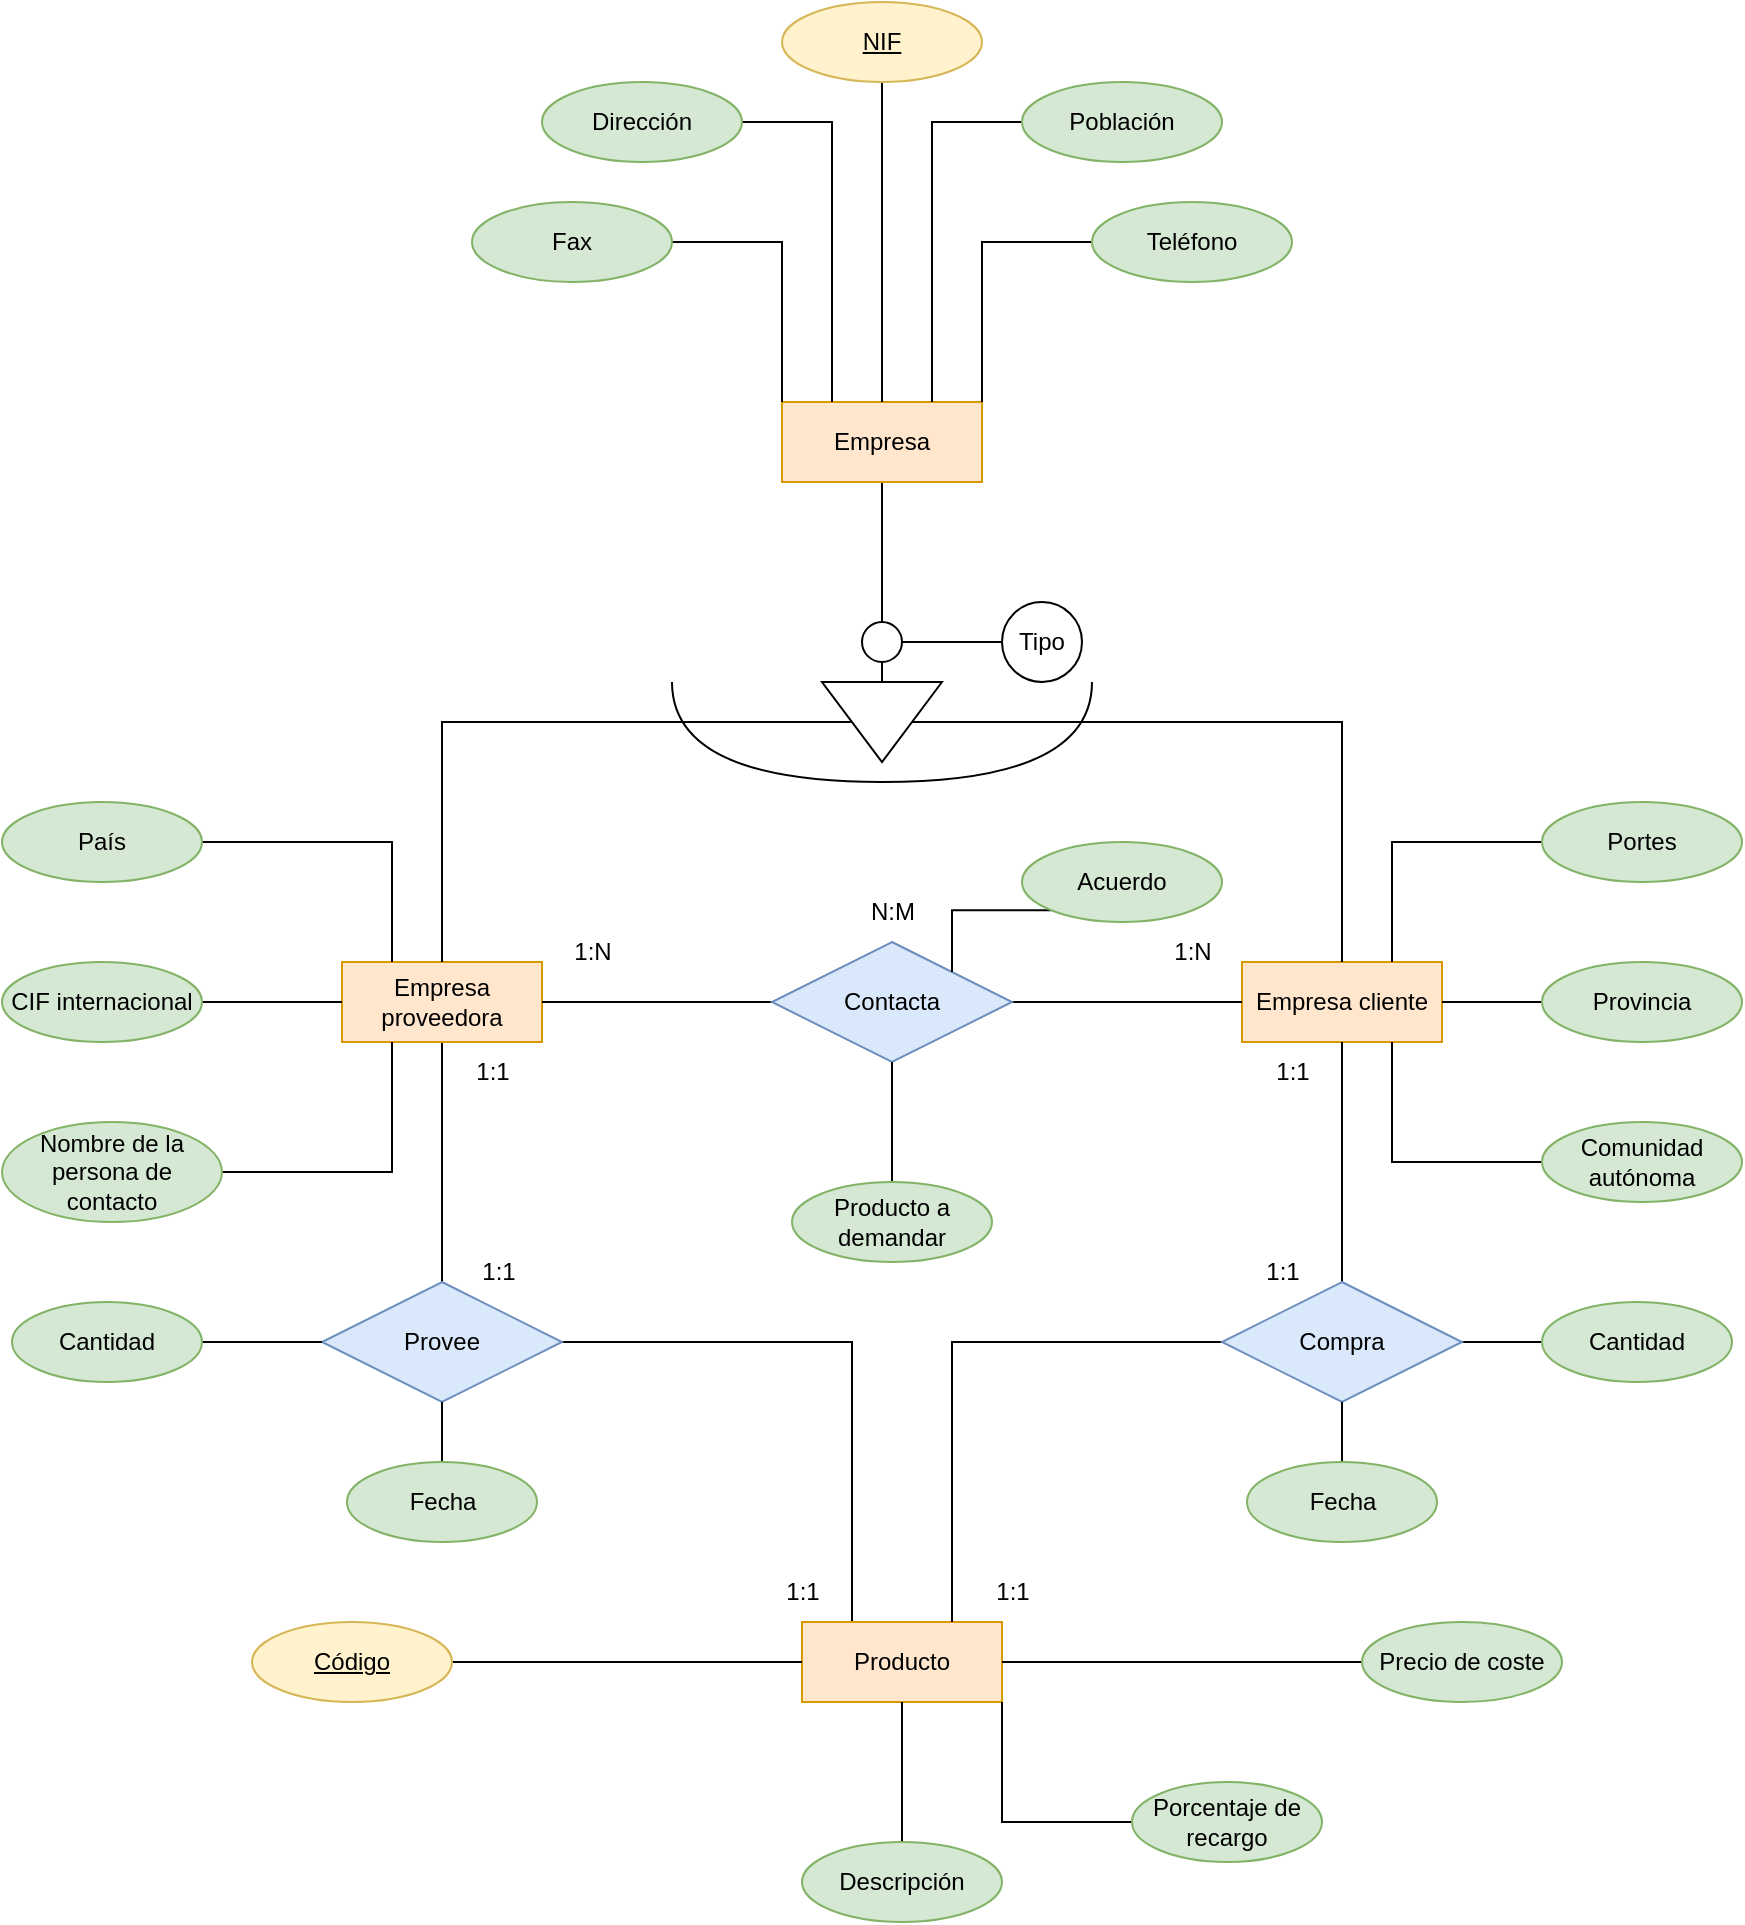 <mxfile version="22.0.4" type="github">
  <diagram name="Page-1" id="SQlHLi2nuaAuHMBrgde0">
    <mxGraphModel dx="2537" dy="935" grid="1" gridSize="10" guides="1" tooltips="1" connect="1" arrows="1" fold="1" page="1" pageScale="1" pageWidth="850" pageHeight="1100" math="0" shadow="0">
      <root>
        <mxCell id="0" />
        <mxCell id="1" parent="0" />
        <mxCell id="tVb-DyFpI8IVHa5KmUKs-52" style="edgeStyle=orthogonalEdgeStyle;rounded=0;orthogonalLoop=1;jettySize=auto;html=1;endArrow=none;endFill=0;" edge="1" parent="1" source="tVb-DyFpI8IVHa5KmUKs-2" target="tVb-DyFpI8IVHa5KmUKs-7">
          <mxGeometry relative="1" as="geometry" />
        </mxCell>
        <mxCell id="tVb-DyFpI8IVHa5KmUKs-2" value="Empresa proveedora" style="whiteSpace=wrap;html=1;align=center;fillColor=#ffe6cc;strokeColor=#d79b00;" vertex="1" parent="1">
          <mxGeometry x="80" y="700" width="100" height="40" as="geometry" />
        </mxCell>
        <mxCell id="tVb-DyFpI8IVHa5KmUKs-3" value="Empresa cliente" style="whiteSpace=wrap;html=1;align=center;fillColor=#ffe6cc;strokeColor=#d79b00;" vertex="1" parent="1">
          <mxGeometry x="530" y="700" width="100" height="40" as="geometry" />
        </mxCell>
        <mxCell id="tVb-DyFpI8IVHa5KmUKs-54" style="edgeStyle=orthogonalEdgeStyle;rounded=0;orthogonalLoop=1;jettySize=auto;html=1;entryX=0.25;entryY=0;entryDx=0;entryDy=0;endArrow=none;endFill=0;" edge="1" parent="1" source="tVb-DyFpI8IVHa5KmUKs-7" target="tVb-DyFpI8IVHa5KmUKs-53">
          <mxGeometry relative="1" as="geometry" />
        </mxCell>
        <mxCell id="tVb-DyFpI8IVHa5KmUKs-7" value="Provee" style="shape=rhombus;perimeter=rhombusPerimeter;whiteSpace=wrap;html=1;align=center;fillColor=#dae8fc;strokeColor=#6c8ebf;" vertex="1" parent="1">
          <mxGeometry x="70" y="860" width="120" height="60" as="geometry" />
        </mxCell>
        <mxCell id="tVb-DyFpI8IVHa5KmUKs-20" style="edgeStyle=orthogonalEdgeStyle;rounded=0;orthogonalLoop=1;jettySize=auto;html=1;entryX=0;entryY=0.5;entryDx=0;entryDy=0;endArrow=none;endFill=0;" edge="1" parent="1" source="tVb-DyFpI8IVHa5KmUKs-16" target="tVb-DyFpI8IVHa5KmUKs-18">
          <mxGeometry relative="1" as="geometry" />
        </mxCell>
        <mxCell id="tVb-DyFpI8IVHa5KmUKs-16" value="Empresa" style="whiteSpace=wrap;html=1;align=center;fillColor=#ffe6cc;strokeColor=#d79b00;" vertex="1" parent="1">
          <mxGeometry x="300" y="420" width="100" height="40" as="geometry" />
        </mxCell>
        <mxCell id="tVb-DyFpI8IVHa5KmUKs-17" value="" style="ellipse;whiteSpace=wrap;html=1;aspect=fixed;" vertex="1" parent="1">
          <mxGeometry x="340" y="530" width="20" height="20" as="geometry" />
        </mxCell>
        <mxCell id="tVb-DyFpI8IVHa5KmUKs-23" style="edgeStyle=orthogonalEdgeStyle;rounded=0;orthogonalLoop=1;jettySize=auto;html=1;exitX=0.5;exitY=1;exitDx=0;exitDy=0;endArrow=none;endFill=0;" edge="1" parent="1" source="tVb-DyFpI8IVHa5KmUKs-18" target="tVb-DyFpI8IVHa5KmUKs-2">
          <mxGeometry relative="1" as="geometry" />
        </mxCell>
        <mxCell id="tVb-DyFpI8IVHa5KmUKs-24" style="edgeStyle=orthogonalEdgeStyle;rounded=0;orthogonalLoop=1;jettySize=auto;html=1;exitX=0.5;exitY=0;exitDx=0;exitDy=0;entryX=0.5;entryY=0;entryDx=0;entryDy=0;endArrow=none;endFill=0;" edge="1" parent="1" source="tVb-DyFpI8IVHa5KmUKs-18" target="tVb-DyFpI8IVHa5KmUKs-3">
          <mxGeometry relative="1" as="geometry" />
        </mxCell>
        <mxCell id="tVb-DyFpI8IVHa5KmUKs-18" value="" style="triangle;whiteSpace=wrap;html=1;direction=south;rotation=0;" vertex="1" parent="1">
          <mxGeometry x="320" y="560" width="60" height="40" as="geometry" />
        </mxCell>
        <mxCell id="tVb-DyFpI8IVHa5KmUKs-25" value="" style="shape=requiredInterface;html=1;verticalLabelPosition=bottom;sketch=0;direction=south;" vertex="1" parent="1">
          <mxGeometry x="245" y="560" width="210" height="50" as="geometry" />
        </mxCell>
        <mxCell id="tVb-DyFpI8IVHa5KmUKs-28" style="edgeStyle=orthogonalEdgeStyle;rounded=0;orthogonalLoop=1;jettySize=auto;html=1;entryX=0.5;entryY=0;entryDx=0;entryDy=0;endArrow=none;endFill=0;" edge="1" parent="1" source="tVb-DyFpI8IVHa5KmUKs-26" target="tVb-DyFpI8IVHa5KmUKs-16">
          <mxGeometry relative="1" as="geometry" />
        </mxCell>
        <mxCell id="tVb-DyFpI8IVHa5KmUKs-26" value="NIF" style="whiteSpace=wrap;html=1;align=center;shape=ellipse;perimeter=ellipsePerimeter;fontStyle=4;fillColor=#fff2cc;strokeColor=#d6b656;" vertex="1" parent="1">
          <mxGeometry x="300" y="220" width="100" height="40" as="geometry" />
        </mxCell>
        <mxCell id="tVb-DyFpI8IVHa5KmUKs-29" style="edgeStyle=orthogonalEdgeStyle;rounded=0;orthogonalLoop=1;jettySize=auto;html=1;entryX=0.25;entryY=0;entryDx=0;entryDy=0;endArrow=none;endFill=0;" edge="1" parent="1" source="tVb-DyFpI8IVHa5KmUKs-27" target="tVb-DyFpI8IVHa5KmUKs-16">
          <mxGeometry relative="1" as="geometry" />
        </mxCell>
        <mxCell id="tVb-DyFpI8IVHa5KmUKs-27" value="Dirección" style="ellipse;whiteSpace=wrap;html=1;align=center;fillColor=#d5e8d4;strokeColor=#82b366;" vertex="1" parent="1">
          <mxGeometry x="180" y="260" width="100" height="40" as="geometry" />
        </mxCell>
        <mxCell id="tVb-DyFpI8IVHa5KmUKs-33" style="edgeStyle=orthogonalEdgeStyle;rounded=0;orthogonalLoop=1;jettySize=auto;html=1;entryX=0.75;entryY=0;entryDx=0;entryDy=0;endArrow=none;endFill=0;" edge="1" parent="1" source="tVb-DyFpI8IVHa5KmUKs-31" target="tVb-DyFpI8IVHa5KmUKs-16">
          <mxGeometry relative="1" as="geometry" />
        </mxCell>
        <mxCell id="tVb-DyFpI8IVHa5KmUKs-31" value="Población" style="ellipse;whiteSpace=wrap;html=1;align=center;fillColor=#d5e8d4;strokeColor=#82b366;" vertex="1" parent="1">
          <mxGeometry x="420" y="260" width="100" height="40" as="geometry" />
        </mxCell>
        <mxCell id="tVb-DyFpI8IVHa5KmUKs-37" style="edgeStyle=orthogonalEdgeStyle;rounded=0;orthogonalLoop=1;jettySize=auto;html=1;entryX=1;entryY=0;entryDx=0;entryDy=0;endArrow=none;endFill=0;" edge="1" parent="1" source="tVb-DyFpI8IVHa5KmUKs-34" target="tVb-DyFpI8IVHa5KmUKs-16">
          <mxGeometry relative="1" as="geometry" />
        </mxCell>
        <mxCell id="tVb-DyFpI8IVHa5KmUKs-34" value="Teléfono" style="ellipse;whiteSpace=wrap;html=1;align=center;fillColor=#d5e8d4;strokeColor=#82b366;" vertex="1" parent="1">
          <mxGeometry x="455" y="320" width="100" height="40" as="geometry" />
        </mxCell>
        <mxCell id="tVb-DyFpI8IVHa5KmUKs-36" style="edgeStyle=orthogonalEdgeStyle;rounded=0;orthogonalLoop=1;jettySize=auto;html=1;entryX=0;entryY=0;entryDx=0;entryDy=0;endArrow=none;endFill=0;" edge="1" parent="1" source="tVb-DyFpI8IVHa5KmUKs-35" target="tVb-DyFpI8IVHa5KmUKs-16">
          <mxGeometry relative="1" as="geometry" />
        </mxCell>
        <mxCell id="tVb-DyFpI8IVHa5KmUKs-35" value="Fax" style="ellipse;whiteSpace=wrap;html=1;align=center;fillColor=#d5e8d4;strokeColor=#82b366;" vertex="1" parent="1">
          <mxGeometry x="145" y="320" width="100" height="40" as="geometry" />
        </mxCell>
        <mxCell id="tVb-DyFpI8IVHa5KmUKs-39" style="edgeStyle=orthogonalEdgeStyle;rounded=0;orthogonalLoop=1;jettySize=auto;html=1;entryX=1;entryY=0.5;entryDx=0;entryDy=0;endArrow=none;endFill=0;" edge="1" parent="1" source="tVb-DyFpI8IVHa5KmUKs-38" target="tVb-DyFpI8IVHa5KmUKs-3">
          <mxGeometry relative="1" as="geometry" />
        </mxCell>
        <mxCell id="tVb-DyFpI8IVHa5KmUKs-38" value="Provincia" style="ellipse;whiteSpace=wrap;html=1;align=center;fillColor=#d5e8d4;strokeColor=#82b366;" vertex="1" parent="1">
          <mxGeometry x="680" y="700" width="100" height="40" as="geometry" />
        </mxCell>
        <mxCell id="tVb-DyFpI8IVHa5KmUKs-41" style="edgeStyle=orthogonalEdgeStyle;rounded=0;orthogonalLoop=1;jettySize=auto;html=1;entryX=0.75;entryY=1;entryDx=0;entryDy=0;endArrow=none;endFill=0;" edge="1" parent="1" source="tVb-DyFpI8IVHa5KmUKs-40" target="tVb-DyFpI8IVHa5KmUKs-3">
          <mxGeometry relative="1" as="geometry" />
        </mxCell>
        <mxCell id="tVb-DyFpI8IVHa5KmUKs-40" value="&lt;div&gt;Comunidad autónoma&lt;/div&gt;" style="ellipse;whiteSpace=wrap;html=1;align=center;fillColor=#d5e8d4;strokeColor=#82b366;" vertex="1" parent="1">
          <mxGeometry x="680" y="780" width="100" height="40" as="geometry" />
        </mxCell>
        <mxCell id="tVb-DyFpI8IVHa5KmUKs-45" style="edgeStyle=orthogonalEdgeStyle;rounded=0;orthogonalLoop=1;jettySize=auto;html=1;entryX=0.75;entryY=0;entryDx=0;entryDy=0;endArrow=none;endFill=0;" edge="1" parent="1" source="tVb-DyFpI8IVHa5KmUKs-44" target="tVb-DyFpI8IVHa5KmUKs-3">
          <mxGeometry relative="1" as="geometry" />
        </mxCell>
        <mxCell id="tVb-DyFpI8IVHa5KmUKs-44" value="Portes" style="ellipse;whiteSpace=wrap;html=1;align=center;fillColor=#d5e8d4;strokeColor=#82b366;" vertex="1" parent="1">
          <mxGeometry x="680" y="620" width="100" height="40" as="geometry" />
        </mxCell>
        <mxCell id="tVb-DyFpI8IVHa5KmUKs-47" style="edgeStyle=orthogonalEdgeStyle;rounded=0;orthogonalLoop=1;jettySize=auto;html=1;entryX=0.25;entryY=0;entryDx=0;entryDy=0;endArrow=none;endFill=0;" edge="1" parent="1" source="tVb-DyFpI8IVHa5KmUKs-46" target="tVb-DyFpI8IVHa5KmUKs-2">
          <mxGeometry relative="1" as="geometry" />
        </mxCell>
        <mxCell id="tVb-DyFpI8IVHa5KmUKs-46" value="País" style="ellipse;whiteSpace=wrap;html=1;align=center;fillColor=#d5e8d4;strokeColor=#82b366;" vertex="1" parent="1">
          <mxGeometry x="-90" y="620" width="100" height="40" as="geometry" />
        </mxCell>
        <mxCell id="tVb-DyFpI8IVHa5KmUKs-49" style="edgeStyle=orthogonalEdgeStyle;rounded=0;orthogonalLoop=1;jettySize=auto;html=1;endArrow=none;endFill=0;" edge="1" parent="1" source="tVb-DyFpI8IVHa5KmUKs-48" target="tVb-DyFpI8IVHa5KmUKs-2">
          <mxGeometry relative="1" as="geometry" />
        </mxCell>
        <mxCell id="tVb-DyFpI8IVHa5KmUKs-48" value="CIF internacional" style="ellipse;whiteSpace=wrap;html=1;align=center;fillColor=#d5e8d4;strokeColor=#82b366;" vertex="1" parent="1">
          <mxGeometry x="-90" y="700" width="100" height="40" as="geometry" />
        </mxCell>
        <mxCell id="tVb-DyFpI8IVHa5KmUKs-51" style="edgeStyle=orthogonalEdgeStyle;rounded=0;orthogonalLoop=1;jettySize=auto;html=1;entryX=0.25;entryY=1;entryDx=0;entryDy=0;endArrow=none;endFill=0;" edge="1" parent="1" source="tVb-DyFpI8IVHa5KmUKs-50" target="tVb-DyFpI8IVHa5KmUKs-2">
          <mxGeometry relative="1" as="geometry" />
        </mxCell>
        <mxCell id="tVb-DyFpI8IVHa5KmUKs-50" value="Nombre de la persona de contacto" style="ellipse;whiteSpace=wrap;html=1;align=center;fillColor=#d5e8d4;strokeColor=#82b366;" vertex="1" parent="1">
          <mxGeometry x="-90" y="780" width="110" height="50" as="geometry" />
        </mxCell>
        <mxCell id="tVb-DyFpI8IVHa5KmUKs-53" value="Producto" style="whiteSpace=wrap;html=1;align=center;fillColor=#ffe6cc;strokeColor=#d79b00;" vertex="1" parent="1">
          <mxGeometry x="310" y="1030" width="100" height="40" as="geometry" />
        </mxCell>
        <mxCell id="tVb-DyFpI8IVHa5KmUKs-56" style="edgeStyle=orthogonalEdgeStyle;rounded=0;orthogonalLoop=1;jettySize=auto;html=1;entryX=0;entryY=0.5;entryDx=0;entryDy=0;endArrow=none;endFill=0;" edge="1" parent="1" source="tVb-DyFpI8IVHa5KmUKs-55" target="tVb-DyFpI8IVHa5KmUKs-53">
          <mxGeometry relative="1" as="geometry" />
        </mxCell>
        <mxCell id="tVb-DyFpI8IVHa5KmUKs-55" value="Código" style="whiteSpace=wrap;html=1;align=center;fillColor=#fff2cc;strokeColor=#d6b656;shape=ellipse;perimeter=ellipsePerimeter;fontStyle=4;" vertex="1" parent="1">
          <mxGeometry x="35" y="1030" width="100" height="40" as="geometry" />
        </mxCell>
        <mxCell id="tVb-DyFpI8IVHa5KmUKs-58" style="edgeStyle=orthogonalEdgeStyle;rounded=0;orthogonalLoop=1;jettySize=auto;html=1;entryX=0.5;entryY=1;entryDx=0;entryDy=0;endArrow=none;endFill=0;" edge="1" parent="1" source="tVb-DyFpI8IVHa5KmUKs-57" target="tVb-DyFpI8IVHa5KmUKs-53">
          <mxGeometry relative="1" as="geometry" />
        </mxCell>
        <mxCell id="tVb-DyFpI8IVHa5KmUKs-57" value="Descripción" style="ellipse;whiteSpace=wrap;html=1;align=center;fillColor=#d5e8d4;strokeColor=#82b366;" vertex="1" parent="1">
          <mxGeometry x="310" y="1140" width="100" height="40" as="geometry" />
        </mxCell>
        <mxCell id="tVb-DyFpI8IVHa5KmUKs-60" style="edgeStyle=orthogonalEdgeStyle;rounded=0;orthogonalLoop=1;jettySize=auto;html=1;entryX=1;entryY=0.5;entryDx=0;entryDy=0;endArrow=none;endFill=0;" edge="1" parent="1" source="tVb-DyFpI8IVHa5KmUKs-59" target="tVb-DyFpI8IVHa5KmUKs-53">
          <mxGeometry relative="1" as="geometry">
            <mxPoint x="520" y="1050" as="targetPoint" />
          </mxGeometry>
        </mxCell>
        <mxCell id="tVb-DyFpI8IVHa5KmUKs-59" value="Precio de coste" style="ellipse;whiteSpace=wrap;html=1;align=center;fillColor=#d5e8d4;strokeColor=#82b366;" vertex="1" parent="1">
          <mxGeometry x="590" y="1030" width="100" height="40" as="geometry" />
        </mxCell>
        <mxCell id="tVb-DyFpI8IVHa5KmUKs-61" value="1:1" style="text;html=1;align=center;verticalAlign=middle;resizable=0;points=[];autosize=1;strokeColor=none;fillColor=none;" vertex="1" parent="1">
          <mxGeometry x="290" y="1000" width="40" height="30" as="geometry" />
        </mxCell>
        <mxCell id="tVb-DyFpI8IVHa5KmUKs-62" value="1:1" style="text;html=1;align=center;verticalAlign=middle;resizable=0;points=[];autosize=1;strokeColor=none;fillColor=none;" vertex="1" parent="1">
          <mxGeometry x="135" y="740" width="40" height="30" as="geometry" />
        </mxCell>
        <mxCell id="tVb-DyFpI8IVHa5KmUKs-63" value="1:1" style="text;html=1;align=center;verticalAlign=middle;resizable=0;points=[];autosize=1;strokeColor=none;fillColor=none;" vertex="1" parent="1">
          <mxGeometry x="137.5" y="840" width="40" height="30" as="geometry" />
        </mxCell>
        <mxCell id="tVb-DyFpI8IVHa5KmUKs-65" style="edgeStyle=orthogonalEdgeStyle;rounded=0;orthogonalLoop=1;jettySize=auto;html=1;entryX=0.5;entryY=1;entryDx=0;entryDy=0;endArrow=none;endFill=0;" edge="1" parent="1" source="tVb-DyFpI8IVHa5KmUKs-64" target="tVb-DyFpI8IVHa5KmUKs-3">
          <mxGeometry relative="1" as="geometry" />
        </mxCell>
        <mxCell id="tVb-DyFpI8IVHa5KmUKs-66" style="edgeStyle=orthogonalEdgeStyle;rounded=0;orthogonalLoop=1;jettySize=auto;html=1;entryX=0.75;entryY=0;entryDx=0;entryDy=0;endArrow=none;endFill=0;exitX=0;exitY=0.5;exitDx=0;exitDy=0;" edge="1" parent="1" source="tVb-DyFpI8IVHa5KmUKs-64" target="tVb-DyFpI8IVHa5KmUKs-53">
          <mxGeometry relative="1" as="geometry" />
        </mxCell>
        <mxCell id="tVb-DyFpI8IVHa5KmUKs-77" style="edgeStyle=orthogonalEdgeStyle;rounded=0;orthogonalLoop=1;jettySize=auto;html=1;entryX=0;entryY=0.5;entryDx=0;entryDy=0;endArrow=none;endFill=0;" edge="1" parent="1" source="tVb-DyFpI8IVHa5KmUKs-64" target="tVb-DyFpI8IVHa5KmUKs-76">
          <mxGeometry relative="1" as="geometry" />
        </mxCell>
        <mxCell id="tVb-DyFpI8IVHa5KmUKs-64" value="Compra" style="shape=rhombus;perimeter=rhombusPerimeter;whiteSpace=wrap;html=1;align=center;fillColor=#dae8fc;strokeColor=#6c8ebf;" vertex="1" parent="1">
          <mxGeometry x="520" y="860" width="120" height="60" as="geometry" />
        </mxCell>
        <mxCell id="tVb-DyFpI8IVHa5KmUKs-69" style="edgeStyle=orthogonalEdgeStyle;rounded=0;orthogonalLoop=1;jettySize=auto;html=1;endArrow=none;endFill=0;" edge="1" parent="1" source="tVb-DyFpI8IVHa5KmUKs-68" target="tVb-DyFpI8IVHa5KmUKs-7">
          <mxGeometry relative="1" as="geometry" />
        </mxCell>
        <mxCell id="tVb-DyFpI8IVHa5KmUKs-68" value="Fecha" style="ellipse;whiteSpace=wrap;html=1;align=center;fillColor=#d5e8d4;strokeColor=#82b366;" vertex="1" parent="1">
          <mxGeometry x="82.5" y="950" width="95" height="40" as="geometry" />
        </mxCell>
        <mxCell id="tVb-DyFpI8IVHa5KmUKs-71" style="edgeStyle=orthogonalEdgeStyle;rounded=0;orthogonalLoop=1;jettySize=auto;html=1;endArrow=none;endFill=0;" edge="1" parent="1" source="tVb-DyFpI8IVHa5KmUKs-72">
          <mxGeometry relative="1" as="geometry">
            <mxPoint x="580" y="920" as="targetPoint" />
          </mxGeometry>
        </mxCell>
        <mxCell id="tVb-DyFpI8IVHa5KmUKs-72" value="Fecha" style="ellipse;whiteSpace=wrap;html=1;align=center;fillColor=#d5e8d4;strokeColor=#82b366;" vertex="1" parent="1">
          <mxGeometry x="532.5" y="950" width="95" height="40" as="geometry" />
        </mxCell>
        <mxCell id="tVb-DyFpI8IVHa5KmUKs-74" style="edgeStyle=orthogonalEdgeStyle;rounded=0;orthogonalLoop=1;jettySize=auto;html=1;entryX=0;entryY=0.5;entryDx=0;entryDy=0;endArrow=none;endFill=0;" edge="1" parent="1" source="tVb-DyFpI8IVHa5KmUKs-73" target="tVb-DyFpI8IVHa5KmUKs-7">
          <mxGeometry relative="1" as="geometry" />
        </mxCell>
        <mxCell id="tVb-DyFpI8IVHa5KmUKs-73" value="Cantidad" style="ellipse;whiteSpace=wrap;html=1;align=center;fillColor=#d5e8d4;strokeColor=#82b366;" vertex="1" parent="1">
          <mxGeometry x="-85" y="870" width="95" height="40" as="geometry" />
        </mxCell>
        <mxCell id="tVb-DyFpI8IVHa5KmUKs-76" value="Cantidad" style="ellipse;whiteSpace=wrap;html=1;align=center;fillColor=#d5e8d4;strokeColor=#82b366;" vertex="1" parent="1">
          <mxGeometry x="680" y="870" width="95" height="40" as="geometry" />
        </mxCell>
        <mxCell id="tVb-DyFpI8IVHa5KmUKs-94" style="edgeStyle=orthogonalEdgeStyle;rounded=0;orthogonalLoop=1;jettySize=auto;html=1;entryX=1;entryY=1;entryDx=0;entryDy=0;endArrow=none;endFill=0;" edge="1" parent="1" source="tVb-DyFpI8IVHa5KmUKs-78" target="tVb-DyFpI8IVHa5KmUKs-53">
          <mxGeometry relative="1" as="geometry" />
        </mxCell>
        <mxCell id="tVb-DyFpI8IVHa5KmUKs-78" value="Porcentaje de recargo" style="ellipse;whiteSpace=wrap;html=1;align=center;fillColor=#d5e8d4;strokeColor=#82b366;" vertex="1" parent="1">
          <mxGeometry x="475" y="1110" width="95" height="40" as="geometry" />
        </mxCell>
        <mxCell id="tVb-DyFpI8IVHa5KmUKs-81" style="edgeStyle=orthogonalEdgeStyle;rounded=0;orthogonalLoop=1;jettySize=auto;html=1;entryX=1;entryY=0.5;entryDx=0;entryDy=0;endArrow=none;endFill=0;" edge="1" parent="1" source="tVb-DyFpI8IVHa5KmUKs-80" target="tVb-DyFpI8IVHa5KmUKs-17">
          <mxGeometry relative="1" as="geometry" />
        </mxCell>
        <mxCell id="tVb-DyFpI8IVHa5KmUKs-80" value="Tipo" style="ellipse;whiteSpace=wrap;html=1;aspect=fixed;" vertex="1" parent="1">
          <mxGeometry x="410" y="520" width="40" height="40" as="geometry" />
        </mxCell>
        <mxCell id="tVb-DyFpI8IVHa5KmUKs-82" value="1:1" style="text;html=1;align=center;verticalAlign=middle;resizable=0;points=[];autosize=1;strokeColor=none;fillColor=none;" vertex="1" parent="1">
          <mxGeometry x="395" y="1000" width="40" height="30" as="geometry" />
        </mxCell>
        <mxCell id="tVb-DyFpI8IVHa5KmUKs-83" value="1:1" style="text;html=1;align=center;verticalAlign=middle;resizable=0;points=[];autosize=1;strokeColor=none;fillColor=none;" vertex="1" parent="1">
          <mxGeometry x="535" y="740" width="40" height="30" as="geometry" />
        </mxCell>
        <mxCell id="tVb-DyFpI8IVHa5KmUKs-84" value="1:1" style="text;html=1;align=center;verticalAlign=middle;resizable=0;points=[];autosize=1;strokeColor=none;fillColor=none;" vertex="1" parent="1">
          <mxGeometry x="530" y="840" width="40" height="30" as="geometry" />
        </mxCell>
        <mxCell id="tVb-DyFpI8IVHa5KmUKs-86" style="edgeStyle=orthogonalEdgeStyle;rounded=0;orthogonalLoop=1;jettySize=auto;html=1;entryX=1;entryY=0.5;entryDx=0;entryDy=0;endArrow=none;endFill=0;" edge="1" parent="1" source="tVb-DyFpI8IVHa5KmUKs-85" target="tVb-DyFpI8IVHa5KmUKs-2">
          <mxGeometry relative="1" as="geometry" />
        </mxCell>
        <mxCell id="tVb-DyFpI8IVHa5KmUKs-87" style="edgeStyle=orthogonalEdgeStyle;rounded=0;orthogonalLoop=1;jettySize=auto;html=1;entryX=0;entryY=0.5;entryDx=0;entryDy=0;endArrow=none;endFill=0;" edge="1" parent="1" source="tVb-DyFpI8IVHa5KmUKs-85" target="tVb-DyFpI8IVHa5KmUKs-3">
          <mxGeometry relative="1" as="geometry" />
        </mxCell>
        <mxCell id="tVb-DyFpI8IVHa5KmUKs-85" value="Contacta" style="shape=rhombus;perimeter=rhombusPerimeter;whiteSpace=wrap;html=1;align=center;fillColor=#dae8fc;strokeColor=#6c8ebf;" vertex="1" parent="1">
          <mxGeometry x="295" y="690" width="120" height="60" as="geometry" />
        </mxCell>
        <mxCell id="tVb-DyFpI8IVHa5KmUKs-89" style="edgeStyle=orthogonalEdgeStyle;rounded=0;orthogonalLoop=1;jettySize=auto;html=1;entryX=0.5;entryY=1;entryDx=0;entryDy=0;endArrow=none;endFill=0;" edge="1" parent="1" source="tVb-DyFpI8IVHa5KmUKs-88" target="tVb-DyFpI8IVHa5KmUKs-85">
          <mxGeometry relative="1" as="geometry" />
        </mxCell>
        <mxCell id="tVb-DyFpI8IVHa5KmUKs-88" value="Producto a demandar" style="ellipse;whiteSpace=wrap;html=1;align=center;fillColor=#d5e8d4;strokeColor=#82b366;" vertex="1" parent="1">
          <mxGeometry x="305" y="810" width="100" height="40" as="geometry" />
        </mxCell>
        <mxCell id="tVb-DyFpI8IVHa5KmUKs-93" style="edgeStyle=orthogonalEdgeStyle;rounded=0;orthogonalLoop=1;jettySize=auto;html=1;exitX=0;exitY=1;exitDx=0;exitDy=0;entryX=1;entryY=0;entryDx=0;entryDy=0;endArrow=none;endFill=0;" edge="1" parent="1" source="tVb-DyFpI8IVHa5KmUKs-92" target="tVb-DyFpI8IVHa5KmUKs-85">
          <mxGeometry relative="1" as="geometry">
            <Array as="points">
              <mxPoint x="385" y="674" />
            </Array>
          </mxGeometry>
        </mxCell>
        <mxCell id="tVb-DyFpI8IVHa5KmUKs-92" value="Acuerdo" style="ellipse;whiteSpace=wrap;html=1;align=center;fillColor=#d5e8d4;strokeColor=#82b366;" vertex="1" parent="1">
          <mxGeometry x="420" y="640" width="100" height="40" as="geometry" />
        </mxCell>
        <mxCell id="tVb-DyFpI8IVHa5KmUKs-95" value="1:N" style="text;html=1;align=center;verticalAlign=middle;resizable=0;points=[];autosize=1;strokeColor=none;fillColor=none;" vertex="1" parent="1">
          <mxGeometry x="185" y="680" width="40" height="30" as="geometry" />
        </mxCell>
        <mxCell id="tVb-DyFpI8IVHa5KmUKs-96" value="1:N" style="text;html=1;align=center;verticalAlign=middle;resizable=0;points=[];autosize=1;strokeColor=none;fillColor=none;" vertex="1" parent="1">
          <mxGeometry x="485" y="680" width="40" height="30" as="geometry" />
        </mxCell>
        <mxCell id="tVb-DyFpI8IVHa5KmUKs-97" value="N:M" style="text;html=1;align=center;verticalAlign=middle;resizable=0;points=[];autosize=1;strokeColor=none;fillColor=none;" vertex="1" parent="1">
          <mxGeometry x="330" y="660" width="50" height="30" as="geometry" />
        </mxCell>
      </root>
    </mxGraphModel>
  </diagram>
</mxfile>
